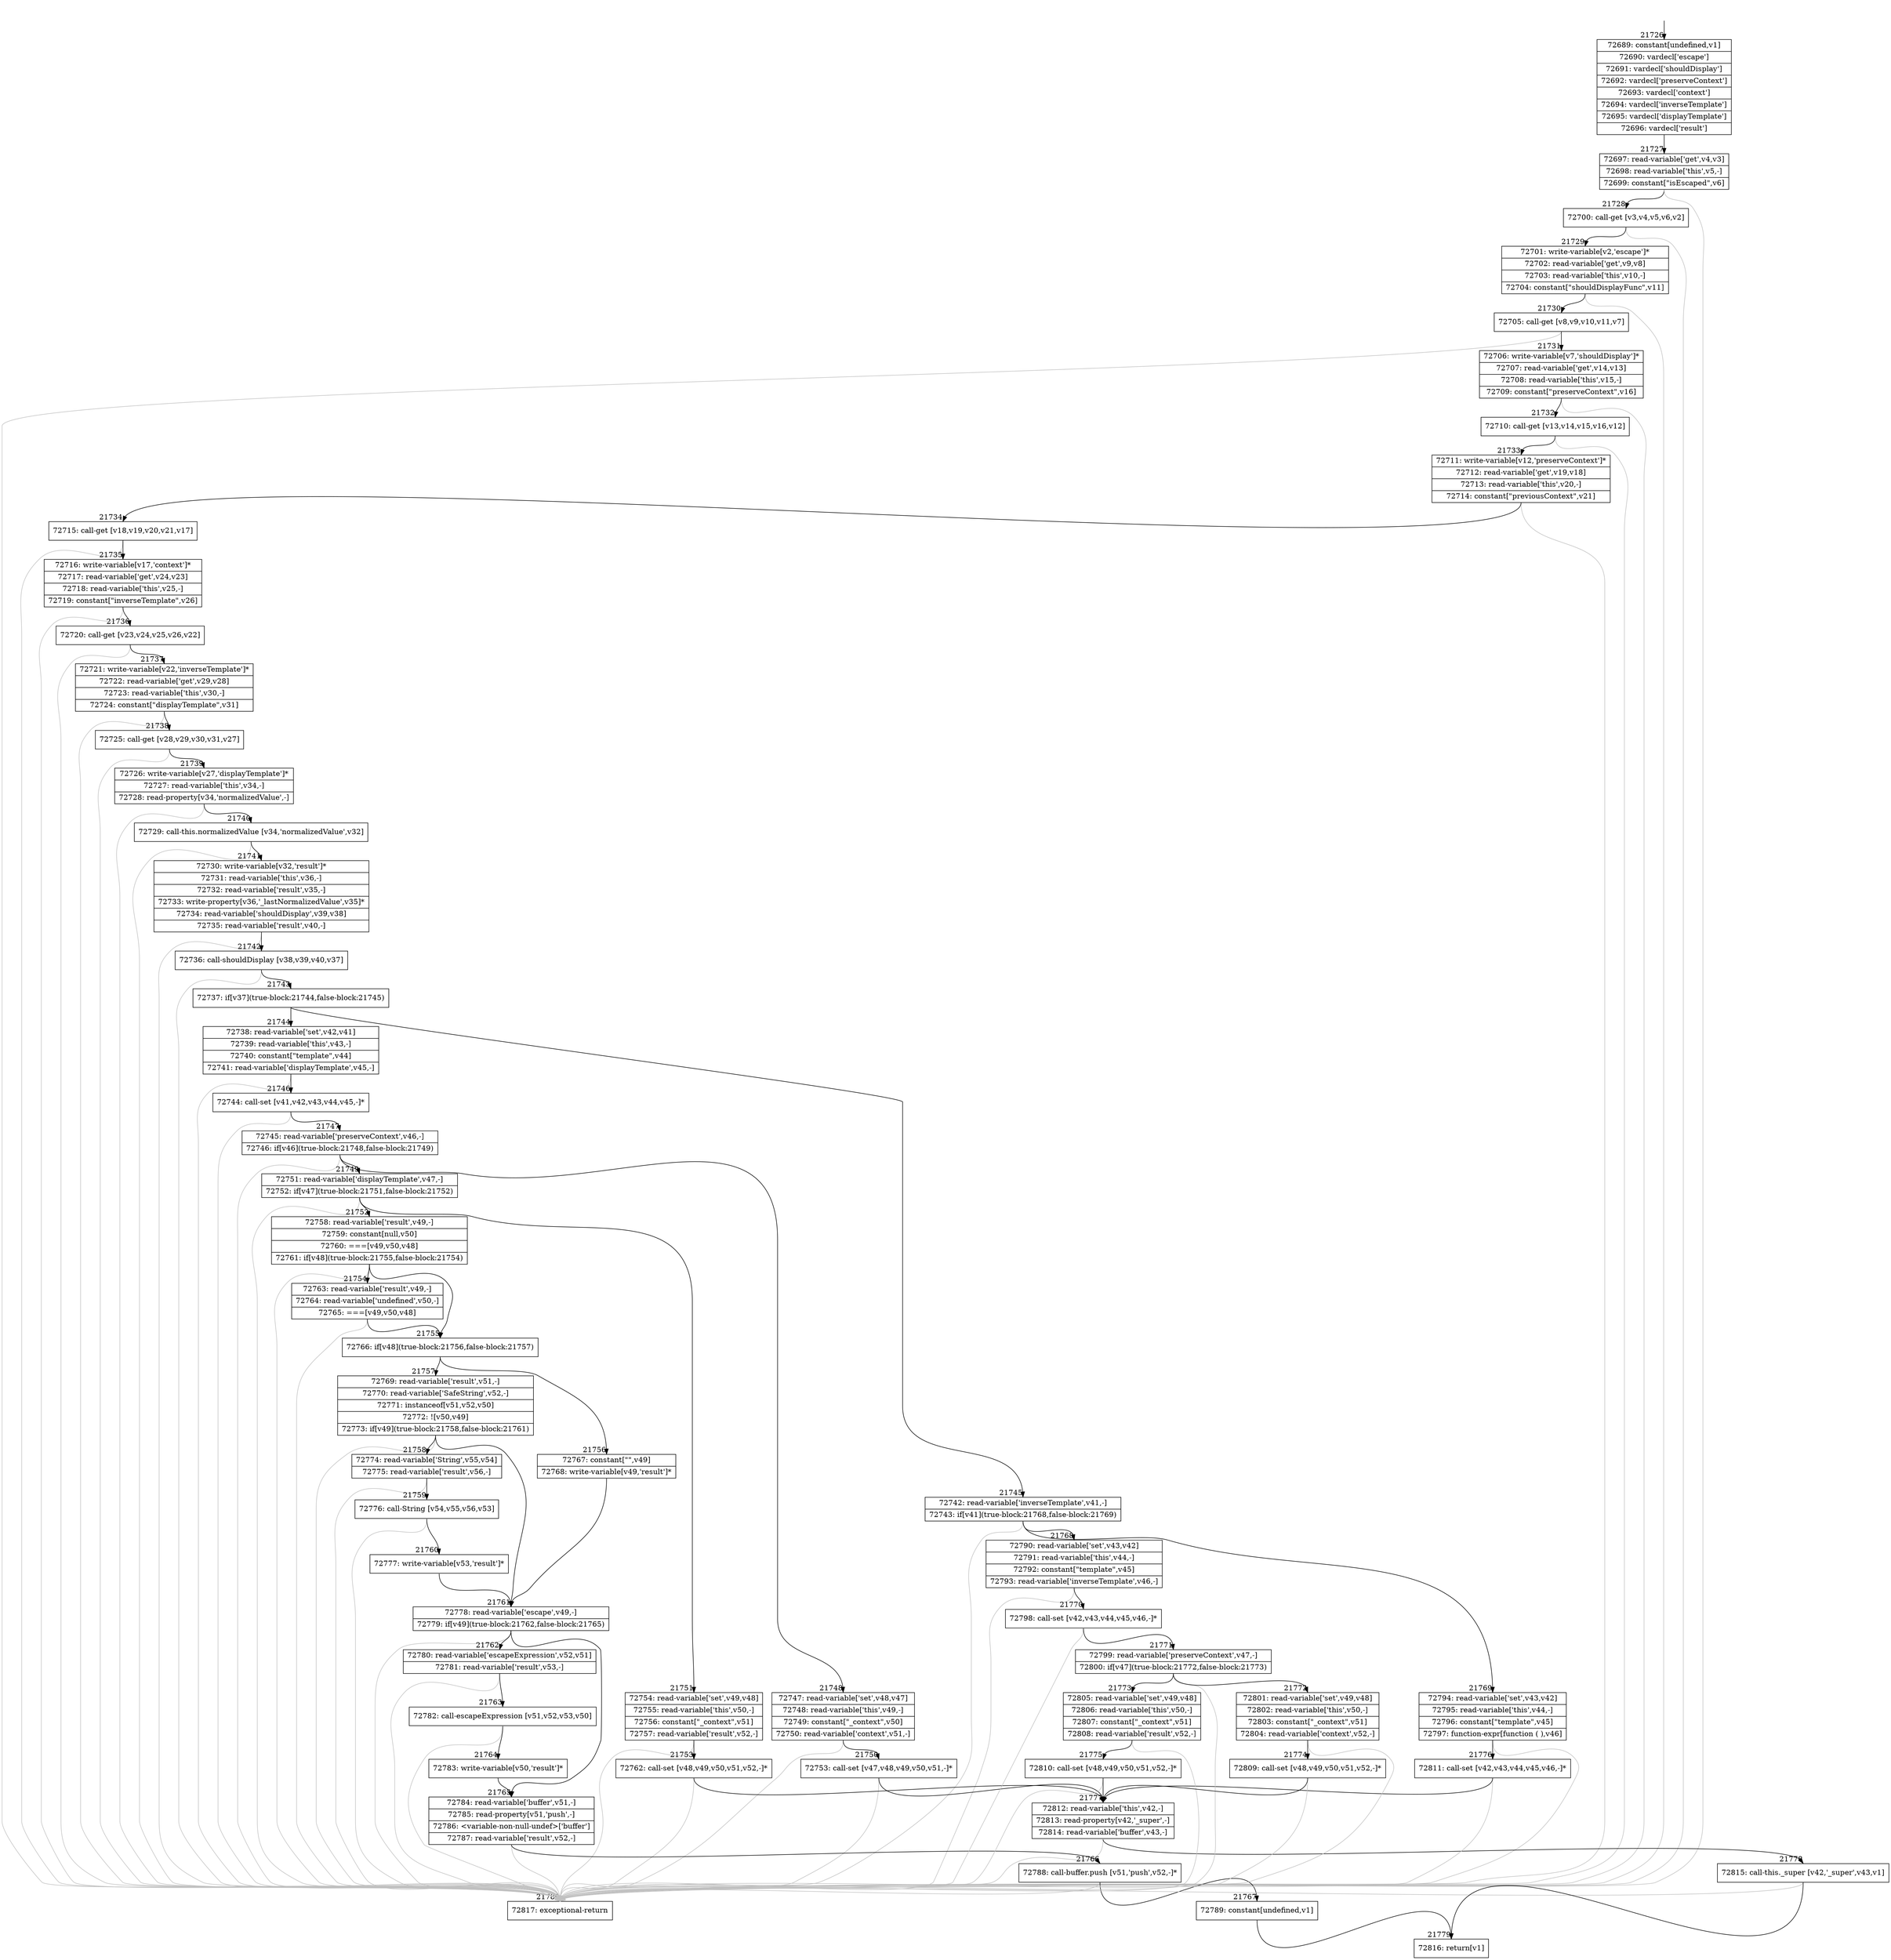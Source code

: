digraph {
rankdir="TD"
BB_entry1903[shape=none,label=""];
BB_entry1903 -> BB21726 [tailport=s, headport=n, headlabel="    21726"]
BB21726 [shape=record label="{72689: constant[undefined,v1]|72690: vardecl['escape']|72691: vardecl['shouldDisplay']|72692: vardecl['preserveContext']|72693: vardecl['context']|72694: vardecl['inverseTemplate']|72695: vardecl['displayTemplate']|72696: vardecl['result']}" ] 
BB21726 -> BB21727 [tailport=s, headport=n, headlabel="      21727"]
BB21727 [shape=record label="{72697: read-variable['get',v4,v3]|72698: read-variable['this',v5,-]|72699: constant[\"isEscaped\",v6]}" ] 
BB21727 -> BB21728 [tailport=s, headport=n, headlabel="      21728"]
BB21727 -> BB21780 [tailport=s, headport=n, color=gray, headlabel="      21780"]
BB21728 [shape=record label="{72700: call-get [v3,v4,v5,v6,v2]}" ] 
BB21728 -> BB21729 [tailport=s, headport=n, headlabel="      21729"]
BB21728 -> BB21780 [tailport=s, headport=n, color=gray]
BB21729 [shape=record label="{72701: write-variable[v2,'escape']*|72702: read-variable['get',v9,v8]|72703: read-variable['this',v10,-]|72704: constant[\"shouldDisplayFunc\",v11]}" ] 
BB21729 -> BB21730 [tailport=s, headport=n, headlabel="      21730"]
BB21729 -> BB21780 [tailport=s, headport=n, color=gray]
BB21730 [shape=record label="{72705: call-get [v8,v9,v10,v11,v7]}" ] 
BB21730 -> BB21731 [tailport=s, headport=n, headlabel="      21731"]
BB21730 -> BB21780 [tailport=s, headport=n, color=gray]
BB21731 [shape=record label="{72706: write-variable[v7,'shouldDisplay']*|72707: read-variable['get',v14,v13]|72708: read-variable['this',v15,-]|72709: constant[\"preserveContext\",v16]}" ] 
BB21731 -> BB21732 [tailport=s, headport=n, headlabel="      21732"]
BB21731 -> BB21780 [tailport=s, headport=n, color=gray]
BB21732 [shape=record label="{72710: call-get [v13,v14,v15,v16,v12]}" ] 
BB21732 -> BB21733 [tailport=s, headport=n, headlabel="      21733"]
BB21732 -> BB21780 [tailport=s, headport=n, color=gray]
BB21733 [shape=record label="{72711: write-variable[v12,'preserveContext']*|72712: read-variable['get',v19,v18]|72713: read-variable['this',v20,-]|72714: constant[\"previousContext\",v21]}" ] 
BB21733 -> BB21734 [tailport=s, headport=n, headlabel="      21734"]
BB21733 -> BB21780 [tailport=s, headport=n, color=gray]
BB21734 [shape=record label="{72715: call-get [v18,v19,v20,v21,v17]}" ] 
BB21734 -> BB21735 [tailport=s, headport=n, headlabel="      21735"]
BB21734 -> BB21780 [tailport=s, headport=n, color=gray]
BB21735 [shape=record label="{72716: write-variable[v17,'context']*|72717: read-variable['get',v24,v23]|72718: read-variable['this',v25,-]|72719: constant[\"inverseTemplate\",v26]}" ] 
BB21735 -> BB21736 [tailport=s, headport=n, headlabel="      21736"]
BB21735 -> BB21780 [tailport=s, headport=n, color=gray]
BB21736 [shape=record label="{72720: call-get [v23,v24,v25,v26,v22]}" ] 
BB21736 -> BB21737 [tailport=s, headport=n, headlabel="      21737"]
BB21736 -> BB21780 [tailport=s, headport=n, color=gray]
BB21737 [shape=record label="{72721: write-variable[v22,'inverseTemplate']*|72722: read-variable['get',v29,v28]|72723: read-variable['this',v30,-]|72724: constant[\"displayTemplate\",v31]}" ] 
BB21737 -> BB21738 [tailport=s, headport=n, headlabel="      21738"]
BB21737 -> BB21780 [tailport=s, headport=n, color=gray]
BB21738 [shape=record label="{72725: call-get [v28,v29,v30,v31,v27]}" ] 
BB21738 -> BB21739 [tailport=s, headport=n, headlabel="      21739"]
BB21738 -> BB21780 [tailport=s, headport=n, color=gray]
BB21739 [shape=record label="{72726: write-variable[v27,'displayTemplate']*|72727: read-variable['this',v34,-]|72728: read-property[v34,'normalizedValue',-]}" ] 
BB21739 -> BB21740 [tailport=s, headport=n, headlabel="      21740"]
BB21739 -> BB21780 [tailport=s, headport=n, color=gray]
BB21740 [shape=record label="{72729: call-this.normalizedValue [v34,'normalizedValue',v32]}" ] 
BB21740 -> BB21741 [tailport=s, headport=n, headlabel="      21741"]
BB21740 -> BB21780 [tailport=s, headport=n, color=gray]
BB21741 [shape=record label="{72730: write-variable[v32,'result']*|72731: read-variable['this',v36,-]|72732: read-variable['result',v35,-]|72733: write-property[v36,'_lastNormalizedValue',v35]*|72734: read-variable['shouldDisplay',v39,v38]|72735: read-variable['result',v40,-]}" ] 
BB21741 -> BB21742 [tailport=s, headport=n, headlabel="      21742"]
BB21741 -> BB21780 [tailport=s, headport=n, color=gray]
BB21742 [shape=record label="{72736: call-shouldDisplay [v38,v39,v40,v37]}" ] 
BB21742 -> BB21743 [tailport=s, headport=n, headlabel="      21743"]
BB21742 -> BB21780 [tailport=s, headport=n, color=gray]
BB21743 [shape=record label="{72737: if[v37](true-block:21744,false-block:21745)}" ] 
BB21743 -> BB21744 [tailport=s, headport=n, headlabel="      21744"]
BB21743 -> BB21745 [tailport=s, headport=n, headlabel="      21745"]
BB21744 [shape=record label="{72738: read-variable['set',v42,v41]|72739: read-variable['this',v43,-]|72740: constant[\"template\",v44]|72741: read-variable['displayTemplate',v45,-]}" ] 
BB21744 -> BB21746 [tailport=s, headport=n, headlabel="      21746"]
BB21744 -> BB21780 [tailport=s, headport=n, color=gray]
BB21745 [shape=record label="{72742: read-variable['inverseTemplate',v41,-]|72743: if[v41](true-block:21768,false-block:21769)}" ] 
BB21745 -> BB21768 [tailport=s, headport=n, headlabel="      21768"]
BB21745 -> BB21769 [tailport=s, headport=n, headlabel="      21769"]
BB21745 -> BB21780 [tailport=s, headport=n, color=gray]
BB21746 [shape=record label="{72744: call-set [v41,v42,v43,v44,v45,-]*}" ] 
BB21746 -> BB21747 [tailport=s, headport=n, headlabel="      21747"]
BB21746 -> BB21780 [tailport=s, headport=n, color=gray]
BB21747 [shape=record label="{72745: read-variable['preserveContext',v46,-]|72746: if[v46](true-block:21748,false-block:21749)}" ] 
BB21747 -> BB21748 [tailport=s, headport=n, headlabel="      21748"]
BB21747 -> BB21749 [tailport=s, headport=n, headlabel="      21749"]
BB21747 -> BB21780 [tailport=s, headport=n, color=gray]
BB21748 [shape=record label="{72747: read-variable['set',v48,v47]|72748: read-variable['this',v49,-]|72749: constant[\"_context\",v50]|72750: read-variable['context',v51,-]}" ] 
BB21748 -> BB21750 [tailport=s, headport=n, headlabel="      21750"]
BB21748 -> BB21780 [tailport=s, headport=n, color=gray]
BB21749 [shape=record label="{72751: read-variable['displayTemplate',v47,-]|72752: if[v47](true-block:21751,false-block:21752)}" ] 
BB21749 -> BB21751 [tailport=s, headport=n, headlabel="      21751"]
BB21749 -> BB21752 [tailport=s, headport=n, headlabel="      21752"]
BB21749 -> BB21780 [tailport=s, headport=n, color=gray]
BB21750 [shape=record label="{72753: call-set [v47,v48,v49,v50,v51,-]*}" ] 
BB21750 -> BB21777 [tailport=s, headport=n, headlabel="      21777"]
BB21750 -> BB21780 [tailport=s, headport=n, color=gray]
BB21751 [shape=record label="{72754: read-variable['set',v49,v48]|72755: read-variable['this',v50,-]|72756: constant[\"_context\",v51]|72757: read-variable['result',v52,-]}" ] 
BB21751 -> BB21753 [tailport=s, headport=n, headlabel="      21753"]
BB21751 -> BB21780 [tailport=s, headport=n, color=gray]
BB21752 [shape=record label="{72758: read-variable['result',v49,-]|72759: constant[null,v50]|72760: ===[v49,v50,v48]|72761: if[v48](true-block:21755,false-block:21754)}" ] 
BB21752 -> BB21755 [tailport=s, headport=n, headlabel="      21755"]
BB21752 -> BB21754 [tailport=s, headport=n, headlabel="      21754"]
BB21752 -> BB21780 [tailport=s, headport=n, color=gray]
BB21753 [shape=record label="{72762: call-set [v48,v49,v50,v51,v52,-]*}" ] 
BB21753 -> BB21777 [tailport=s, headport=n]
BB21753 -> BB21780 [tailport=s, headport=n, color=gray]
BB21754 [shape=record label="{72763: read-variable['result',v49,-]|72764: read-variable['undefined',v50,-]|72765: ===[v49,v50,v48]}" ] 
BB21754 -> BB21755 [tailport=s, headport=n]
BB21754 -> BB21780 [tailport=s, headport=n, color=gray]
BB21755 [shape=record label="{72766: if[v48](true-block:21756,false-block:21757)}" ] 
BB21755 -> BB21756 [tailport=s, headport=n, headlabel="      21756"]
BB21755 -> BB21757 [tailport=s, headport=n, headlabel="      21757"]
BB21756 [shape=record label="{72767: constant[\"\",v49]|72768: write-variable[v49,'result']*}" ] 
BB21756 -> BB21761 [tailport=s, headport=n, headlabel="      21761"]
BB21757 [shape=record label="{72769: read-variable['result',v51,-]|72770: read-variable['SafeString',v52,-]|72771: instanceof[v51,v52,v50]|72772: ![v50,v49]|72773: if[v49](true-block:21758,false-block:21761)}" ] 
BB21757 -> BB21758 [tailport=s, headport=n, headlabel="      21758"]
BB21757 -> BB21761 [tailport=s, headport=n]
BB21757 -> BB21780 [tailport=s, headport=n, color=gray]
BB21758 [shape=record label="{72774: read-variable['String',v55,v54]|72775: read-variable['result',v56,-]}" ] 
BB21758 -> BB21759 [tailport=s, headport=n, headlabel="      21759"]
BB21758 -> BB21780 [tailport=s, headport=n, color=gray]
BB21759 [shape=record label="{72776: call-String [v54,v55,v56,v53]}" ] 
BB21759 -> BB21760 [tailport=s, headport=n, headlabel="      21760"]
BB21759 -> BB21780 [tailport=s, headport=n, color=gray]
BB21760 [shape=record label="{72777: write-variable[v53,'result']*}" ] 
BB21760 -> BB21761 [tailport=s, headport=n]
BB21761 [shape=record label="{72778: read-variable['escape',v49,-]|72779: if[v49](true-block:21762,false-block:21765)}" ] 
BB21761 -> BB21762 [tailport=s, headport=n, headlabel="      21762"]
BB21761 -> BB21765 [tailport=s, headport=n, headlabel="      21765"]
BB21761 -> BB21780 [tailport=s, headport=n, color=gray]
BB21762 [shape=record label="{72780: read-variable['escapeExpression',v52,v51]|72781: read-variable['result',v53,-]}" ] 
BB21762 -> BB21763 [tailport=s, headport=n, headlabel="      21763"]
BB21762 -> BB21780 [tailport=s, headport=n, color=gray]
BB21763 [shape=record label="{72782: call-escapeExpression [v51,v52,v53,v50]}" ] 
BB21763 -> BB21764 [tailport=s, headport=n, headlabel="      21764"]
BB21763 -> BB21780 [tailport=s, headport=n, color=gray]
BB21764 [shape=record label="{72783: write-variable[v50,'result']*}" ] 
BB21764 -> BB21765 [tailport=s, headport=n]
BB21765 [shape=record label="{72784: read-variable['buffer',v51,-]|72785: read-property[v51,'push',-]|72786: \<variable-non-null-undef\>['buffer']|72787: read-variable['result',v52,-]}" ] 
BB21765 -> BB21766 [tailport=s, headport=n, headlabel="      21766"]
BB21765 -> BB21780 [tailport=s, headport=n, color=gray]
BB21766 [shape=record label="{72788: call-buffer.push [v51,'push',v52,-]*}" ] 
BB21766 -> BB21767 [tailport=s, headport=n, headlabel="      21767"]
BB21766 -> BB21780 [tailport=s, headport=n, color=gray]
BB21767 [shape=record label="{72789: constant[undefined,v1]}" ] 
BB21767 -> BB21779 [tailport=s, headport=n, headlabel="      21779"]
BB21768 [shape=record label="{72790: read-variable['set',v43,v42]|72791: read-variable['this',v44,-]|72792: constant[\"template\",v45]|72793: read-variable['inverseTemplate',v46,-]}" ] 
BB21768 -> BB21770 [tailport=s, headport=n, headlabel="      21770"]
BB21768 -> BB21780 [tailport=s, headport=n, color=gray]
BB21769 [shape=record label="{72794: read-variable['set',v43,v42]|72795: read-variable['this',v44,-]|72796: constant[\"template\",v45]|72797: function-expr[function ( ),v46]}" ] 
BB21769 -> BB21776 [tailport=s, headport=n, headlabel="      21776"]
BB21769 -> BB21780 [tailport=s, headport=n, color=gray]
BB21770 [shape=record label="{72798: call-set [v42,v43,v44,v45,v46,-]*}" ] 
BB21770 -> BB21771 [tailport=s, headport=n, headlabel="      21771"]
BB21770 -> BB21780 [tailport=s, headport=n, color=gray]
BB21771 [shape=record label="{72799: read-variable['preserveContext',v47,-]|72800: if[v47](true-block:21772,false-block:21773)}" ] 
BB21771 -> BB21772 [tailport=s, headport=n, headlabel="      21772"]
BB21771 -> BB21773 [tailport=s, headport=n, headlabel="      21773"]
BB21771 -> BB21780 [tailport=s, headport=n, color=gray]
BB21772 [shape=record label="{72801: read-variable['set',v49,v48]|72802: read-variable['this',v50,-]|72803: constant[\"_context\",v51]|72804: read-variable['context',v52,-]}" ] 
BB21772 -> BB21774 [tailport=s, headport=n, headlabel="      21774"]
BB21772 -> BB21780 [tailport=s, headport=n, color=gray]
BB21773 [shape=record label="{72805: read-variable['set',v49,v48]|72806: read-variable['this',v50,-]|72807: constant[\"_context\",v51]|72808: read-variable['result',v52,-]}" ] 
BB21773 -> BB21775 [tailport=s, headport=n, headlabel="      21775"]
BB21773 -> BB21780 [tailport=s, headport=n, color=gray]
BB21774 [shape=record label="{72809: call-set [v48,v49,v50,v51,v52,-]*}" ] 
BB21774 -> BB21777 [tailport=s, headport=n]
BB21774 -> BB21780 [tailport=s, headport=n, color=gray]
BB21775 [shape=record label="{72810: call-set [v48,v49,v50,v51,v52,-]*}" ] 
BB21775 -> BB21777 [tailport=s, headport=n]
BB21775 -> BB21780 [tailport=s, headport=n, color=gray]
BB21776 [shape=record label="{72811: call-set [v42,v43,v44,v45,v46,-]*}" ] 
BB21776 -> BB21777 [tailport=s, headport=n]
BB21776 -> BB21780 [tailport=s, headport=n, color=gray]
BB21777 [shape=record label="{72812: read-variable['this',v42,-]|72813: read-property[v42,'_super',-]|72814: read-variable['buffer',v43,-]}" ] 
BB21777 -> BB21778 [tailport=s, headport=n, headlabel="      21778"]
BB21777 -> BB21780 [tailport=s, headport=n, color=gray]
BB21778 [shape=record label="{72815: call-this._super [v42,'_super',v43,v1]}" ] 
BB21778 -> BB21779 [tailport=s, headport=n]
BB21778 -> BB21780 [tailport=s, headport=n, color=gray]
BB21779 [shape=record label="{72816: return[v1]}" ] 
BB21780 [shape=record label="{72817: exceptional-return}" ] 
//#$~ 40751
}
